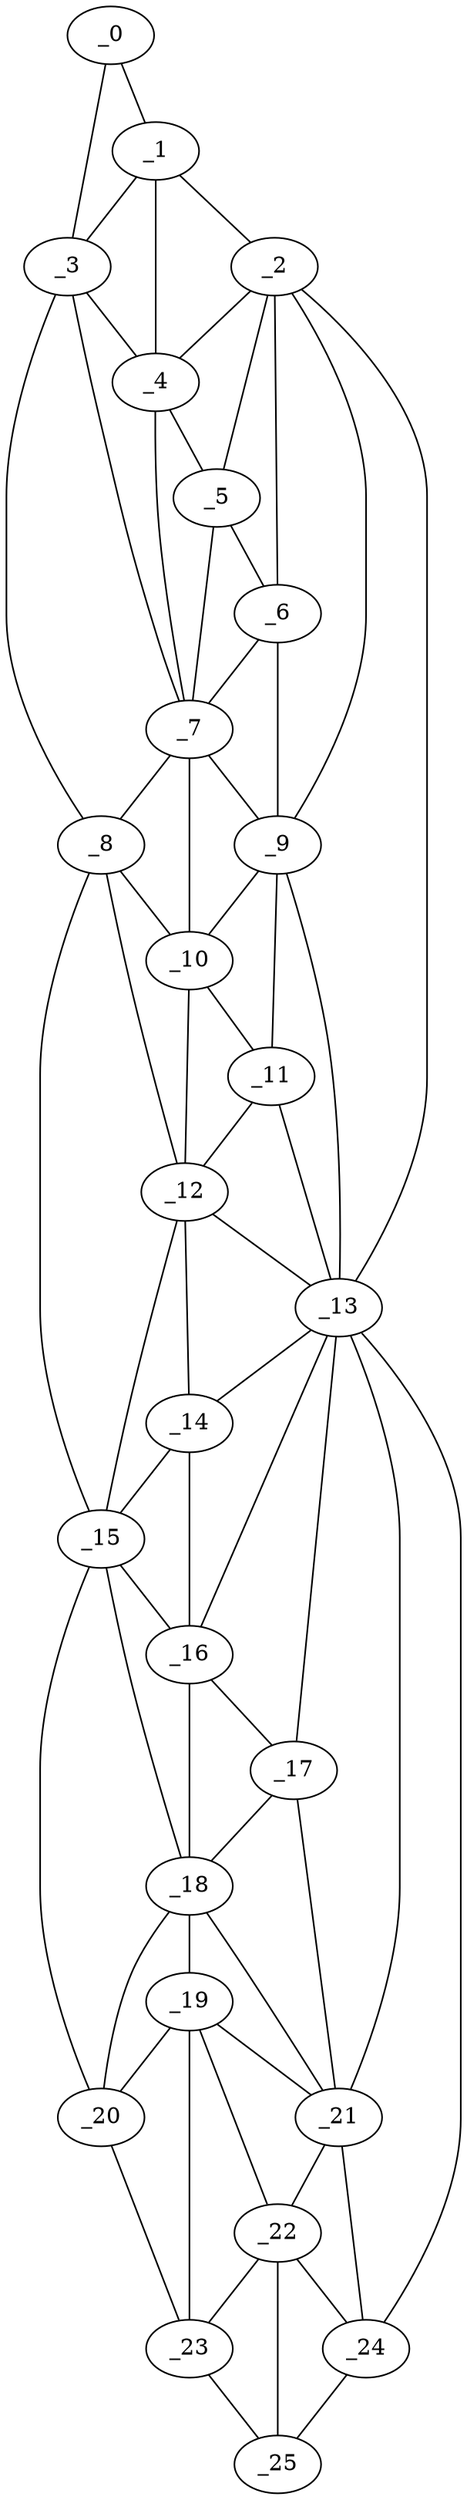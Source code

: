 graph "obj69__15.gxl" {
	_0	 [x=5,
		y=74];
	_1	 [x=7,
		y=68];
	_0 -- _1	 [valence=1];
	_3	 [x=17,
		y=77];
	_0 -- _3	 [valence=1];
	_2	 [x=16,
		y=55];
	_1 -- _2	 [valence=1];
	_1 -- _3	 [valence=2];
	_4	 [x=18,
		y=70];
	_1 -- _4	 [valence=2];
	_2 -- _4	 [valence=1];
	_5	 [x=25,
		y=60];
	_2 -- _5	 [valence=2];
	_6	 [x=32,
		y=58];
	_2 -- _6	 [valence=2];
	_9	 [x=40,
		y=53];
	_2 -- _9	 [valence=2];
	_13	 [x=73,
		y=46];
	_2 -- _13	 [valence=1];
	_3 -- _4	 [valence=2];
	_7	 [x=36,
		y=69];
	_3 -- _7	 [valence=2];
	_8	 [x=39,
		y=79];
	_3 -- _8	 [valence=1];
	_4 -- _5	 [valence=2];
	_4 -- _7	 [valence=2];
	_5 -- _6	 [valence=1];
	_5 -- _7	 [valence=1];
	_6 -- _7	 [valence=2];
	_6 -- _9	 [valence=1];
	_7 -- _8	 [valence=1];
	_7 -- _9	 [valence=1];
	_10	 [x=50,
		y=61];
	_7 -- _10	 [valence=2];
	_8 -- _10	 [valence=2];
	_12	 [x=63,
		y=61];
	_8 -- _12	 [valence=1];
	_15	 [x=81,
		y=82];
	_8 -- _15	 [valence=1];
	_9 -- _10	 [valence=2];
	_11	 [x=55,
		y=51];
	_9 -- _11	 [valence=2];
	_9 -- _13	 [valence=2];
	_10 -- _11	 [valence=1];
	_10 -- _12	 [valence=2];
	_11 -- _12	 [valence=2];
	_11 -- _13	 [valence=1];
	_12 -- _13	 [valence=2];
	_14	 [x=76,
		y=68];
	_12 -- _14	 [valence=2];
	_12 -- _15	 [valence=1];
	_13 -- _14	 [valence=2];
	_16	 [x=86,
		y=64];
	_13 -- _16	 [valence=2];
	_17	 [x=95,
		y=52];
	_13 -- _17	 [valence=2];
	_21	 [x=108,
		y=53];
	_13 -- _21	 [valence=2];
	_24	 [x=125,
		y=53];
	_13 -- _24	 [valence=1];
	_14 -- _15	 [valence=2];
	_14 -- _16	 [valence=2];
	_15 -- _16	 [valence=2];
	_18	 [x=97,
		y=69];
	_15 -- _18	 [valence=2];
	_20	 [x=107,
		y=83];
	_15 -- _20	 [valence=1];
	_16 -- _17	 [valence=1];
	_16 -- _18	 [valence=2];
	_17 -- _18	 [valence=1];
	_17 -- _21	 [valence=2];
	_19	 [x=104,
		y=73];
	_18 -- _19	 [valence=2];
	_18 -- _20	 [valence=1];
	_18 -- _21	 [valence=2];
	_19 -- _20	 [valence=2];
	_19 -- _21	 [valence=1];
	_22	 [x=117,
		y=68];
	_19 -- _22	 [valence=2];
	_23	 [x=120,
		y=81];
	_19 -- _23	 [valence=2];
	_20 -- _23	 [valence=1];
	_21 -- _22	 [valence=1];
	_21 -- _24	 [valence=2];
	_22 -- _23	 [valence=1];
	_22 -- _24	 [valence=1];
	_25	 [x=126,
		y=68];
	_22 -- _25	 [valence=2];
	_23 -- _25	 [valence=1];
	_24 -- _25	 [valence=1];
}
